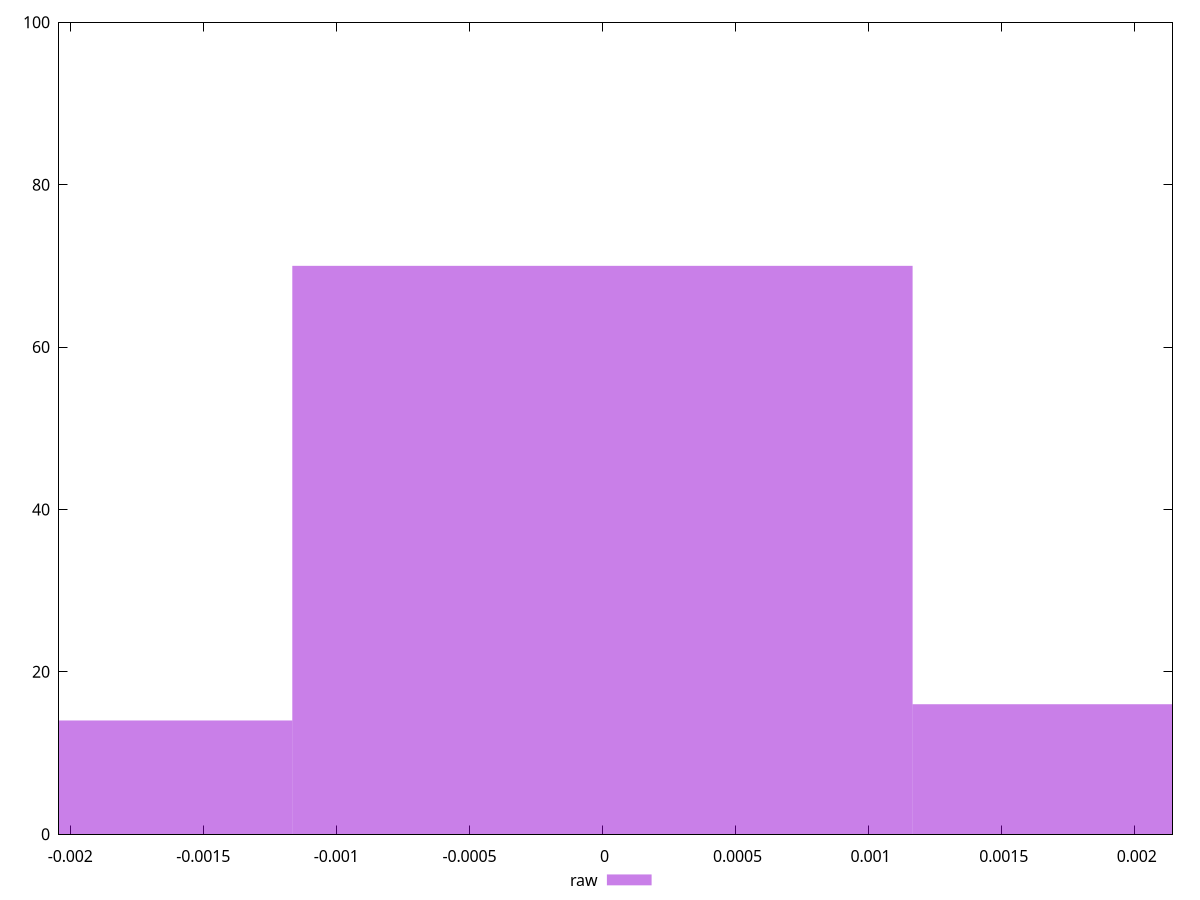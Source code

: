 reset

$raw <<EOF
0 70
-0.002330746518085427 14
0.002330746518085427 16
EOF

set key outside below
set boxwidth 0.002330746518085427
set xrange [-0.0020419829919462035:0.0021419531553817073]
set yrange [0:100]
set trange [0:100]
set style fill transparent solid 0.5 noborder
set terminal svg size 640, 490 enhanced background rgb 'white'
set output "reports/report_00031_2021-02-24T23-18-18.084Z/meta/pScore-difference/samples/astro/raw/histogram.svg"

plot $raw title "raw" with boxes

reset

